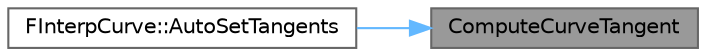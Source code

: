 digraph "ComputeCurveTangent"
{
 // INTERACTIVE_SVG=YES
 // LATEX_PDF_SIZE
  bgcolor="transparent";
  edge [fontname=Helvetica,fontsize=10,labelfontname=Helvetica,labelfontsize=10];
  node [fontname=Helvetica,fontsize=10,shape=box,height=0.2,width=0.4];
  rankdir="RL";
  Node1 [id="Node000001",label="ComputeCurveTangent",height=0.2,width=0.4,color="gray40", fillcolor="grey60", style="filled", fontcolor="black",tooltip="Computes a tangent for the specified control point."];
  Node1 -> Node2 [id="edge1_Node000001_Node000002",dir="back",color="steelblue1",style="solid",tooltip=" "];
  Node2 [id="Node000002",label="FInterpCurve::AutoSetTangents",height=0.2,width=0.4,color="grey40", fillcolor="white", style="filled",URL="$d2/dbf/classFInterpCurve.html#aefec031c6e8d63964406eedd289f59e7",tooltip="Automatically set the tangents on the curve based on surrounding points."];
}
